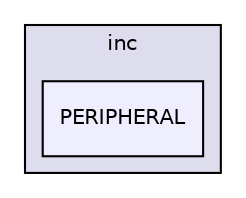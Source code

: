 digraph "PERIPHERAL" {
  compound=true
  node [ fontsize="10", fontname="Helvetica"];
  edge [ labelfontsize="10", labelfontname="Helvetica"];
  subgraph clusterdir_790c9f26b36064904d68ef41f7f5cb07 {
    graph [ bgcolor="#ddddee", pencolor="black", label="inc" fontname="Helvetica", fontsize="10", URL="dir_790c9f26b36064904d68ef41f7f5cb07.html"]
  dir_4222eb9d6fff29533f1d70e6f34927b0 [shape=box, label="PERIPHERAL", style="filled", fillcolor="#eeeeff", pencolor="black", URL="dir_4222eb9d6fff29533f1d70e6f34927b0.html"];
  }
}
